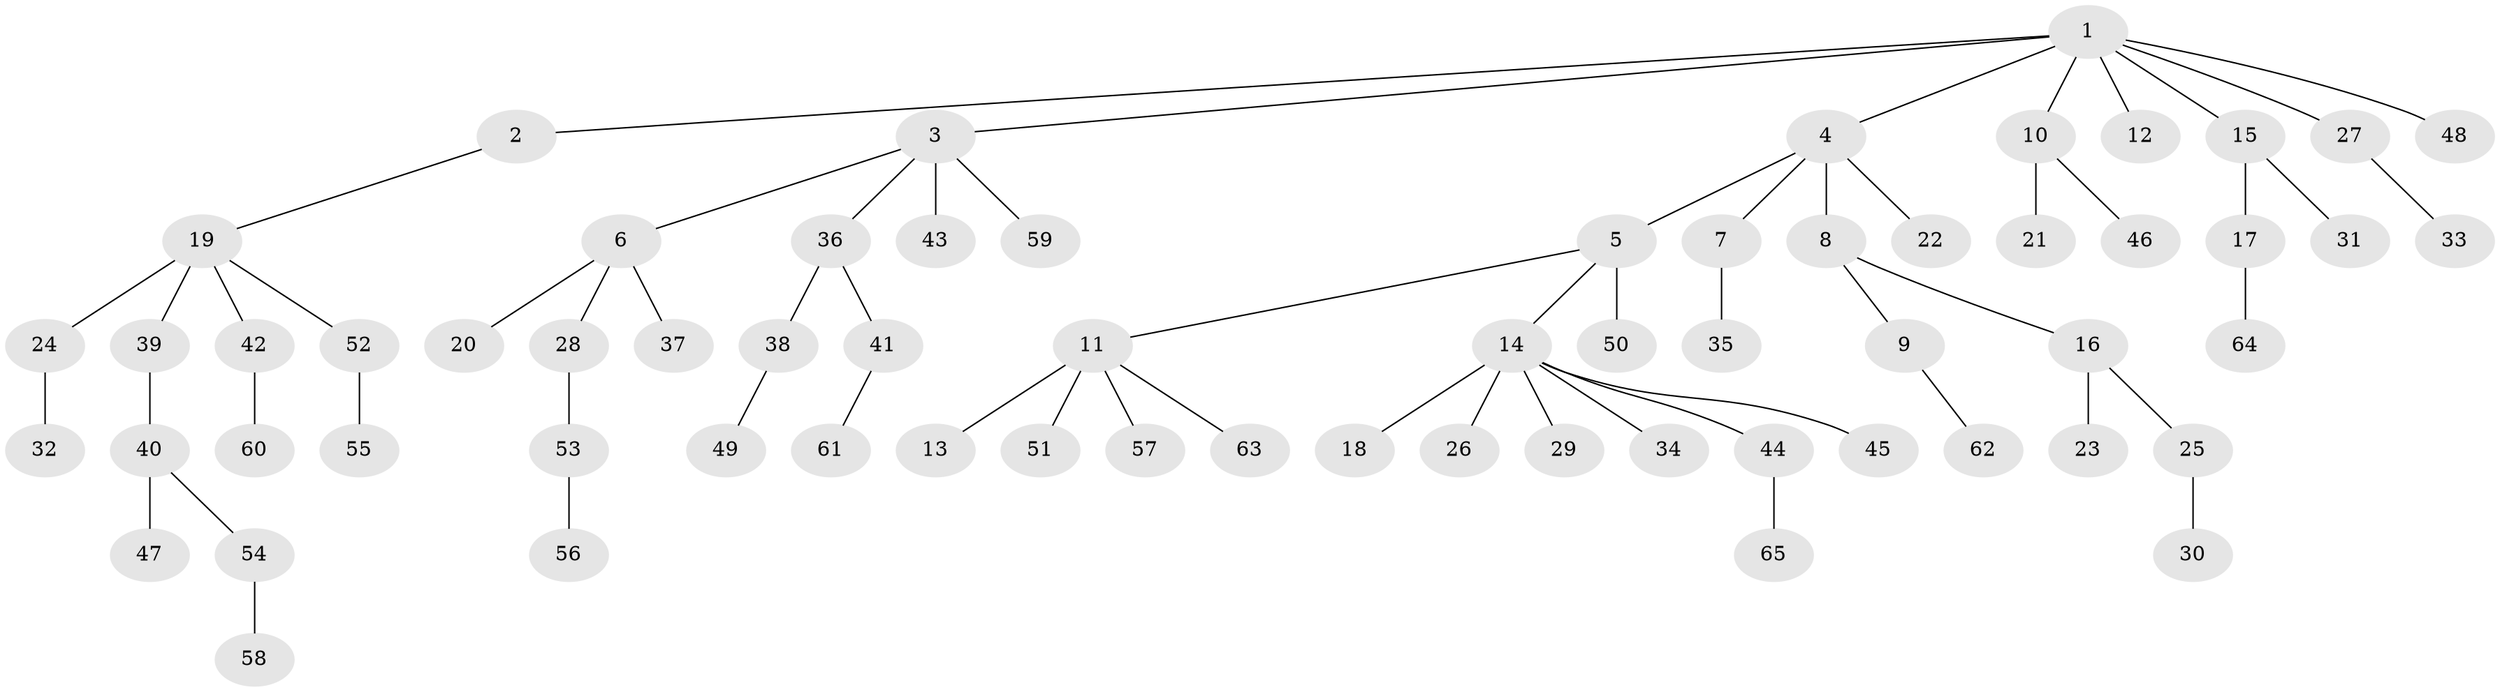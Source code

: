 // original degree distribution, {8: 0.008064516129032258, 3: 0.1532258064516129, 4: 0.056451612903225805, 6: 0.008064516129032258, 2: 0.28225806451612906, 7: 0.016129032258064516, 5: 0.008064516129032258, 1: 0.46774193548387094}
// Generated by graph-tools (version 1.1) at 2025/36/03/09/25 02:36:57]
// undirected, 65 vertices, 64 edges
graph export_dot {
graph [start="1"]
  node [color=gray90,style=filled];
  1;
  2;
  3;
  4;
  5;
  6;
  7;
  8;
  9;
  10;
  11;
  12;
  13;
  14;
  15;
  16;
  17;
  18;
  19;
  20;
  21;
  22;
  23;
  24;
  25;
  26;
  27;
  28;
  29;
  30;
  31;
  32;
  33;
  34;
  35;
  36;
  37;
  38;
  39;
  40;
  41;
  42;
  43;
  44;
  45;
  46;
  47;
  48;
  49;
  50;
  51;
  52;
  53;
  54;
  55;
  56;
  57;
  58;
  59;
  60;
  61;
  62;
  63;
  64;
  65;
  1 -- 2 [weight=1.0];
  1 -- 3 [weight=1.0];
  1 -- 4 [weight=1.0];
  1 -- 10 [weight=1.0];
  1 -- 12 [weight=1.0];
  1 -- 15 [weight=1.0];
  1 -- 27 [weight=1.0];
  1 -- 48 [weight=1.0];
  2 -- 19 [weight=1.0];
  3 -- 6 [weight=1.0];
  3 -- 36 [weight=1.0];
  3 -- 43 [weight=1.0];
  3 -- 59 [weight=1.0];
  4 -- 5 [weight=1.0];
  4 -- 7 [weight=1.0];
  4 -- 8 [weight=1.0];
  4 -- 22 [weight=1.0];
  5 -- 11 [weight=1.0];
  5 -- 14 [weight=1.0];
  5 -- 50 [weight=2.0];
  6 -- 20 [weight=1.0];
  6 -- 28 [weight=1.0];
  6 -- 37 [weight=1.0];
  7 -- 35 [weight=1.0];
  8 -- 9 [weight=1.0];
  8 -- 16 [weight=1.0];
  9 -- 62 [weight=1.0];
  10 -- 21 [weight=1.0];
  10 -- 46 [weight=1.0];
  11 -- 13 [weight=2.0];
  11 -- 51 [weight=1.0];
  11 -- 57 [weight=1.0];
  11 -- 63 [weight=1.0];
  14 -- 18 [weight=1.0];
  14 -- 26 [weight=2.0];
  14 -- 29 [weight=1.0];
  14 -- 34 [weight=1.0];
  14 -- 44 [weight=1.0];
  14 -- 45 [weight=1.0];
  15 -- 17 [weight=3.0];
  15 -- 31 [weight=1.0];
  16 -- 23 [weight=1.0];
  16 -- 25 [weight=1.0];
  17 -- 64 [weight=1.0];
  19 -- 24 [weight=2.0];
  19 -- 39 [weight=1.0];
  19 -- 42 [weight=1.0];
  19 -- 52 [weight=1.0];
  24 -- 32 [weight=1.0];
  25 -- 30 [weight=1.0];
  27 -- 33 [weight=1.0];
  28 -- 53 [weight=1.0];
  36 -- 38 [weight=1.0];
  36 -- 41 [weight=1.0];
  38 -- 49 [weight=1.0];
  39 -- 40 [weight=1.0];
  40 -- 47 [weight=2.0];
  40 -- 54 [weight=1.0];
  41 -- 61 [weight=1.0];
  42 -- 60 [weight=1.0];
  44 -- 65 [weight=1.0];
  52 -- 55 [weight=1.0];
  53 -- 56 [weight=1.0];
  54 -- 58 [weight=1.0];
}
